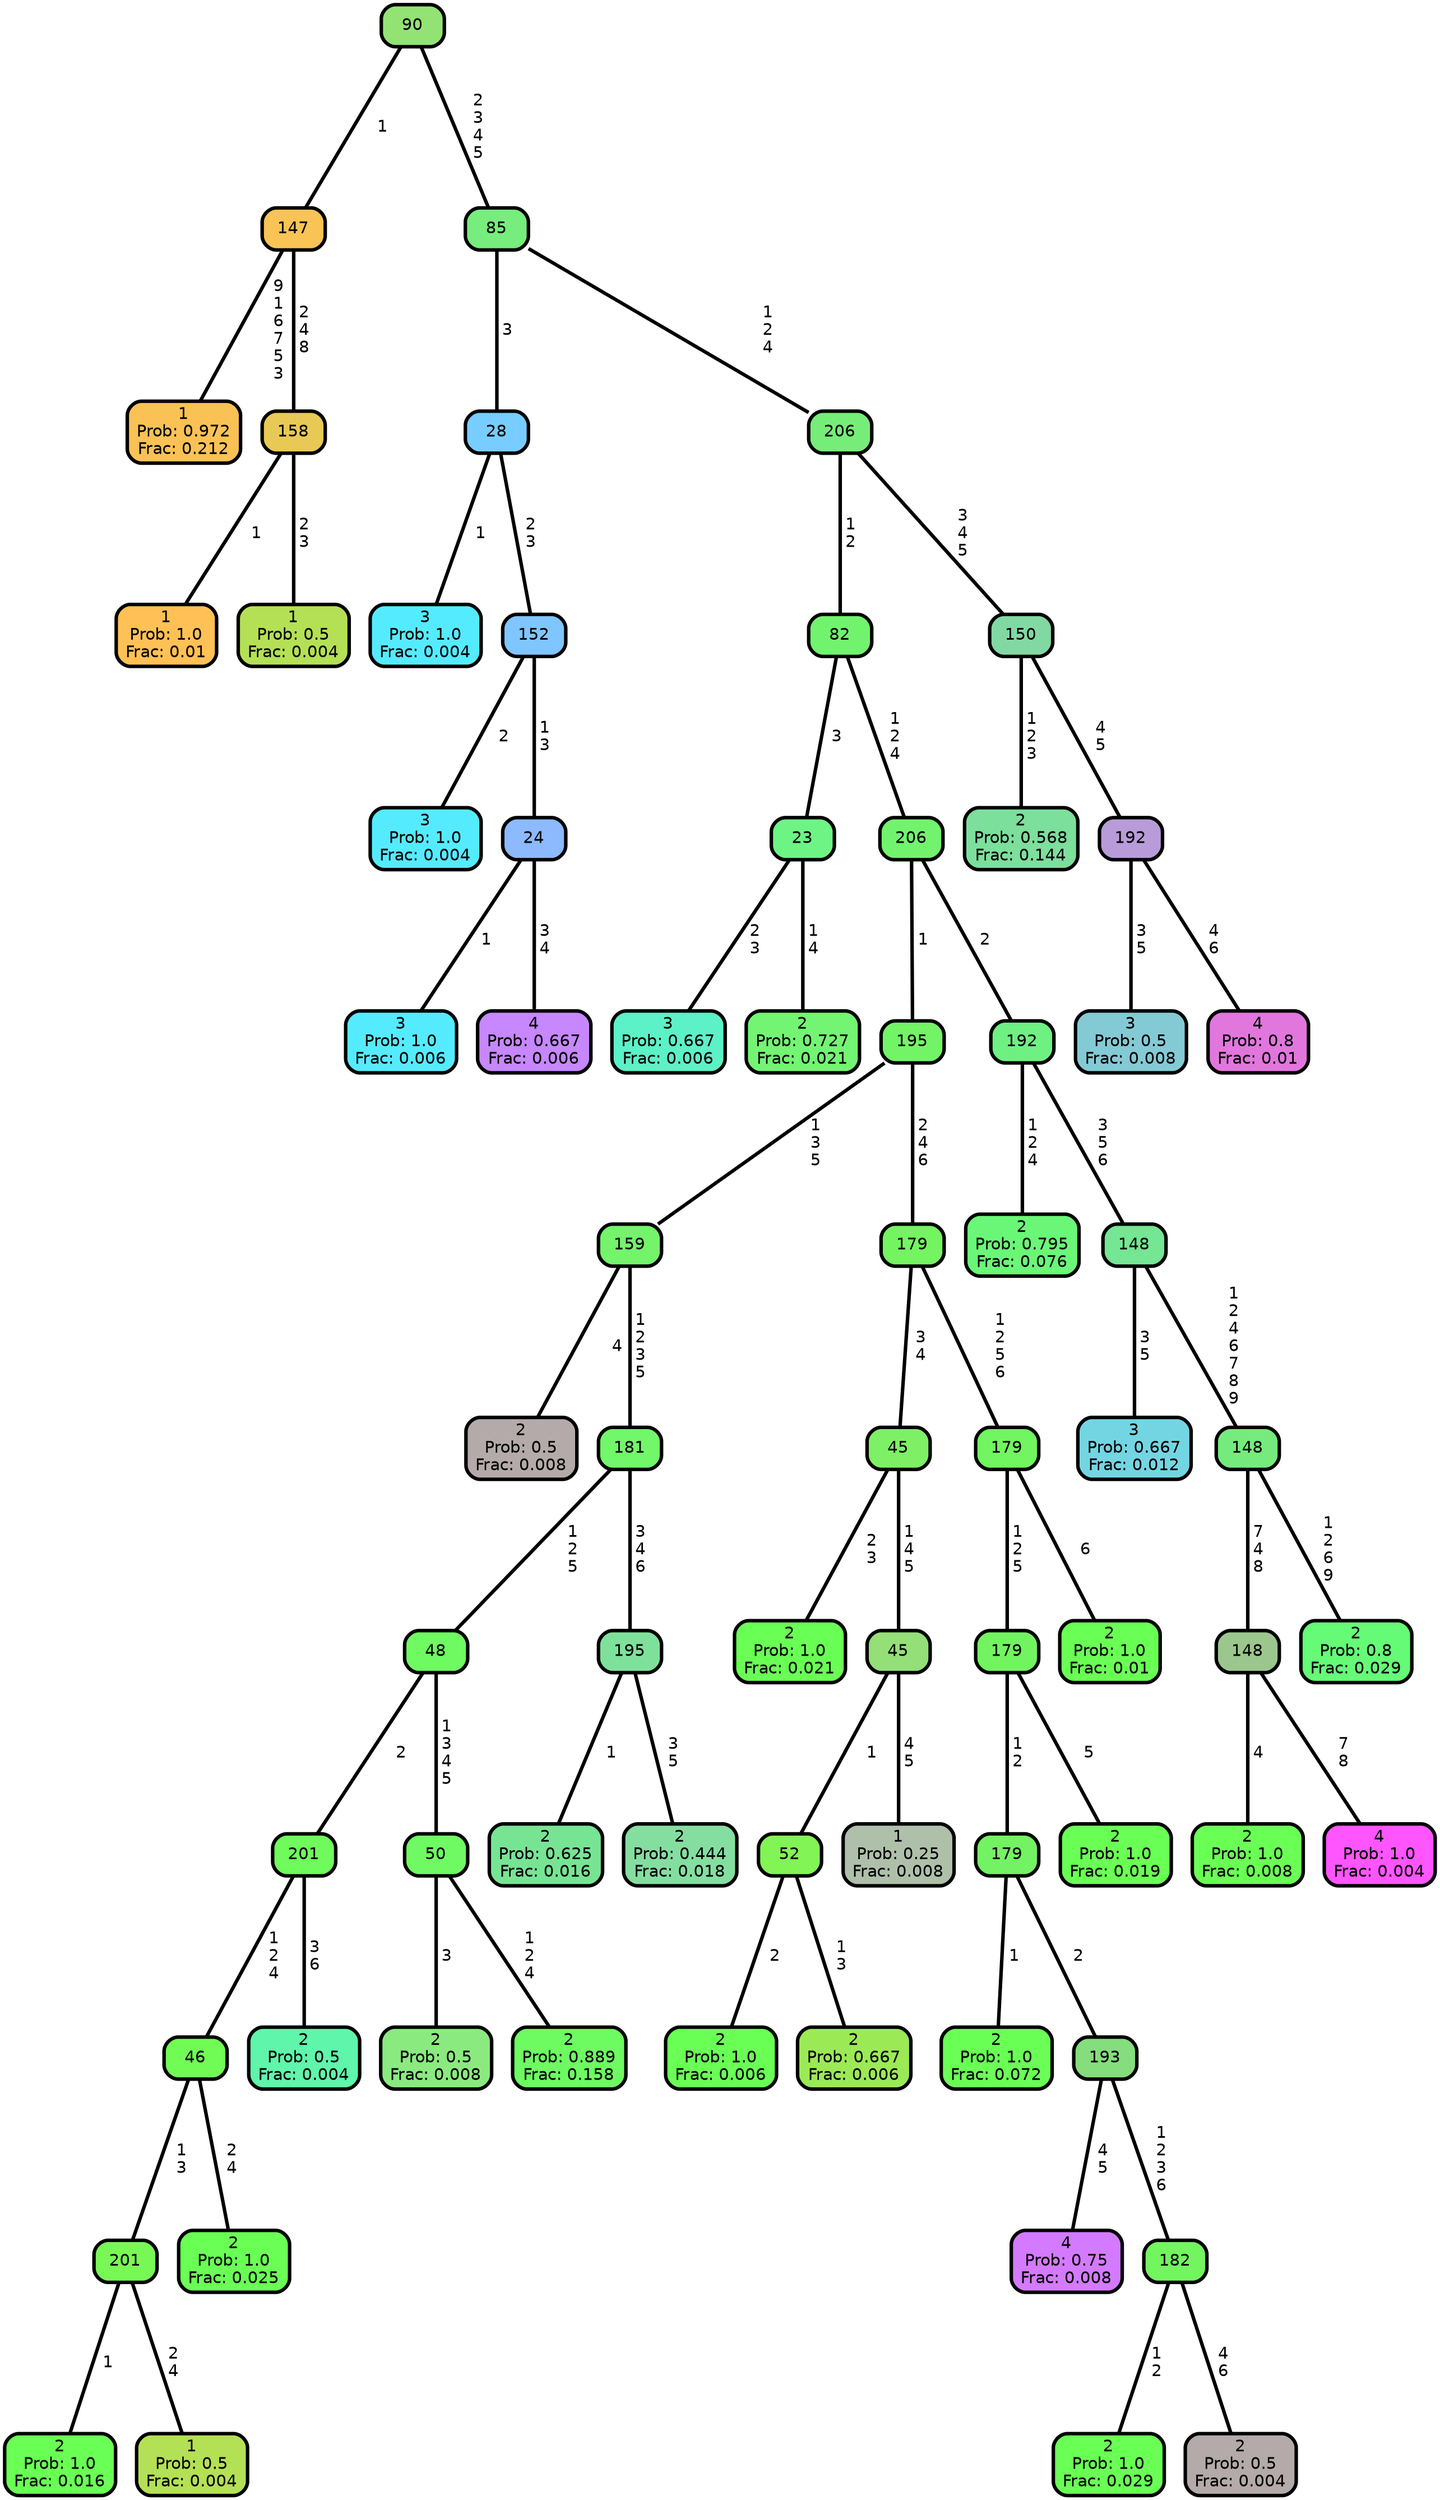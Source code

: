 graph Tree {
node [shape=box, style="filled, rounded",color="black",penwidth="3",fontcolor="black",                 fontname=helvetica] ;
graph [ranksep="0 equally", splines=straight,                 bgcolor=transparent, dpi=200] ;
edge [fontname=helvetica, color=black] ;
0 [label="1
Prob: 0.972
Frac: 0.212", fillcolor="#fac255"] ;
1 [label="147", fillcolor="#f9c355"] ;
2 [label="1
Prob: 1.0
Frac: 0.01", fillcolor="#ffc155"] ;
3 [label="158", fillcolor="#e9c955"] ;
4 [label="1
Prob: 0.5
Frac: 0.004", fillcolor="#b4e055"] ;
5 [label="90", fillcolor="#93e374"] ;
6 [label="3
Prob: 1.0
Frac: 0.004", fillcolor="#55ebff"] ;
7 [label="28", fillcolor="#77cdff"] ;
8 [label="3
Prob: 1.0
Frac: 0.004", fillcolor="#55ebff"] ;
9 [label="152", fillcolor="#7fc5ff"] ;
10 [label="3
Prob: 1.0
Frac: 0.006", fillcolor="#55ebff"] ;
11 [label="24", fillcolor="#8db9ff"] ;
12 [label="4
Prob: 0.667
Frac: 0.006", fillcolor="#c687ff"] ;
13 [label="85", fillcolor="#76ed7d"] ;
14 [label="3
Prob: 0.667
Frac: 0.006", fillcolor="#5cf1c6"] ;
15 [label="23", fillcolor="#6ef485"] ;
16 [label="2
Prob: 0.727
Frac: 0.021", fillcolor="#73f573"] ;
17 [label="82", fillcolor="#72f36e"] ;
18 [label="2
Prob: 0.5
Frac: 0.008", fillcolor="#b4aaaa"] ;
19 [label="159", fillcolor="#73f46b"] ;
20 [label="2
Prob: 1.0
Frac: 0.016", fillcolor="#6aff55"] ;
21 [label="201", fillcolor="#78f855"] ;
22 [label="1
Prob: 0.5
Frac: 0.004", fillcolor="#b4e055"] ;
23 [label="46", fillcolor="#70fc55"] ;
24 [label="2
Prob: 1.0
Frac: 0.025", fillcolor="#6aff55"] ;
25 [label="201", fillcolor="#6ffb5b"] ;
26 [label="2
Prob: 0.5
Frac: 0.004", fillcolor="#5ff5aa"] ;
27 [label="48", fillcolor="#6ffa61"] ;
28 [label="2
Prob: 0.5
Frac: 0.008", fillcolor="#8aea7f"] ;
29 [label="50", fillcolor="#6ffa63"] ;
30 [label="2
Prob: 0.889
Frac: 0.158", fillcolor="#6dfb61"] ;
31 [label="181", fillcolor="#71f769"] ;
32 [label="2
Prob: 0.625
Frac: 0.016", fillcolor="#77e494"] ;
33 [label="195", fillcolor="#7ee19b"] ;
34 [label="2
Prob: 0.444
Frac: 0.018", fillcolor="#84dea0"] ;
35 [label="195", fillcolor="#73f467"] ;
36 [label="2
Prob: 1.0
Frac: 0.021", fillcolor="#6aff55"] ;
37 [label="45", fillcolor="#7ef065"] ;
38 [label="2
Prob: 1.0
Frac: 0.006", fillcolor="#6aff55"] ;
39 [label="52", fillcolor="#82f455"] ;
40 [label="2
Prob: 0.667
Frac: 0.006", fillcolor="#9bea55"] ;
41 [label="45", fillcolor="#94df77"] ;
42 [label="1
Prob: 0.25
Frac: 0.008", fillcolor="#afc0aa"] ;
43 [label="179", fillcolor="#74f461"] ;
44 [label="2
Prob: 1.0
Frac: 0.072", fillcolor="#6aff55"] ;
45 [label="179", fillcolor="#73f263"] ;
46 [label="4
Prob: 0.75
Frac: 0.008", fillcolor="#d47aff"] ;
47 [label="193", fillcolor="#85dd7d"] ;
48 [label="2
Prob: 1.0
Frac: 0.029", fillcolor="#6aff55"] ;
49 [label="182", fillcolor="#72f55f"] ;
50 [label="2
Prob: 0.5
Frac: 0.004", fillcolor="#b4aaaa"] ;
51 [label="179", fillcolor="#72f461"] ;
52 [label="2
Prob: 1.0
Frac: 0.019", fillcolor="#6aff55"] ;
53 [label="179", fillcolor="#71f560"] ;
54 [label="2
Prob: 1.0
Frac: 0.01", fillcolor="#6aff55"] ;
55 [label="206", fillcolor="#72f36d"] ;
56 [label="2
Prob: 0.795
Frac: 0.076", fillcolor="#6af777"] ;
57 [label="192", fillcolor="#6ef083"] ;
58 [label="3
Prob: 0.667
Frac: 0.012", fillcolor="#74d5e2"] ;
59 [label="148", fillcolor="#75e693"] ;
60 [label="2
Prob: 1.0
Frac: 0.008", fillcolor="#6aff55"] ;
61 [label="148", fillcolor="#9bc68d"] ;
62 [label="4
Prob: 1.0
Frac: 0.004", fillcolor="#ff55ff"] ;
63 [label="148", fillcolor="#75eb7d"] ;
64 [label="2
Prob: 0.8
Frac: 0.029", fillcolor="#65fb77"] ;
65 [label="206", fillcolor="#76ed79"] ;
66 [label="2
Prob: 0.568
Frac: 0.144", fillcolor="#7cdf9c"] ;
67 [label="150", fillcolor="#82d8a2"] ;
68 [label="3
Prob: 0.5
Frac: 0.008", fillcolor="#84cad4"] ;
69 [label="192", fillcolor="#b89cd9"] ;
70 [label="4
Prob: 0.8
Frac: 0.01", fillcolor="#e177dd"] ;
1 -- 0 [label=" 9\n 1\n 6\n 7\n 5\n 3",penwidth=3] ;
1 -- 3 [label=" 2\n 4\n 8",penwidth=3] ;
3 -- 2 [label=" 1",penwidth=3] ;
3 -- 4 [label=" 2\n 3",penwidth=3] ;
5 -- 1 [label=" 1",penwidth=3] ;
5 -- 13 [label=" 2\n 3\n 4\n 5",penwidth=3] ;
7 -- 6 [label=" 1",penwidth=3] ;
7 -- 9 [label=" 2\n 3",penwidth=3] ;
9 -- 8 [label=" 2",penwidth=3] ;
9 -- 11 [label=" 1\n 3",penwidth=3] ;
11 -- 10 [label=" 1",penwidth=3] ;
11 -- 12 [label=" 3\n 4",penwidth=3] ;
13 -- 7 [label=" 3",penwidth=3] ;
13 -- 65 [label=" 1\n 2\n 4",penwidth=3] ;
15 -- 14 [label=" 2\n 3",penwidth=3] ;
15 -- 16 [label=" 1\n 4",penwidth=3] ;
17 -- 15 [label=" 3",penwidth=3] ;
17 -- 55 [label=" 1\n 2\n 4",penwidth=3] ;
19 -- 18 [label=" 4",penwidth=3] ;
19 -- 31 [label=" 1\n 2\n 3\n 5",penwidth=3] ;
21 -- 20 [label=" 1",penwidth=3] ;
21 -- 22 [label=" 2\n 4",penwidth=3] ;
23 -- 21 [label=" 1\n 3",penwidth=3] ;
23 -- 24 [label=" 2\n 4",penwidth=3] ;
25 -- 23 [label=" 1\n 2\n 4",penwidth=3] ;
25 -- 26 [label=" 3\n 6",penwidth=3] ;
27 -- 25 [label=" 2",penwidth=3] ;
27 -- 29 [label=" 1\n 3\n 4\n 5",penwidth=3] ;
29 -- 28 [label=" 3",penwidth=3] ;
29 -- 30 [label=" 1\n 2\n 4",penwidth=3] ;
31 -- 27 [label=" 1\n 2\n 5",penwidth=3] ;
31 -- 33 [label=" 3\n 4\n 6",penwidth=3] ;
33 -- 32 [label=" 1",penwidth=3] ;
33 -- 34 [label=" 3\n 5",penwidth=3] ;
35 -- 19 [label=" 1\n 3\n 5",penwidth=3] ;
35 -- 43 [label=" 2\n 4\n 6",penwidth=3] ;
37 -- 36 [label=" 2\n 3",penwidth=3] ;
37 -- 41 [label=" 1\n 4\n 5",penwidth=3] ;
39 -- 38 [label=" 2",penwidth=3] ;
39 -- 40 [label=" 1\n 3",penwidth=3] ;
41 -- 39 [label=" 1",penwidth=3] ;
41 -- 42 [label=" 4\n 5",penwidth=3] ;
43 -- 37 [label=" 3\n 4",penwidth=3] ;
43 -- 53 [label=" 1\n 2\n 5\n 6",penwidth=3] ;
45 -- 44 [label=" 1",penwidth=3] ;
45 -- 47 [label=" 2",penwidth=3] ;
47 -- 46 [label=" 4\n 5",penwidth=3] ;
47 -- 49 [label=" 1\n 2\n 3\n 6",penwidth=3] ;
49 -- 48 [label=" 1\n 2",penwidth=3] ;
49 -- 50 [label=" 4\n 6",penwidth=3] ;
51 -- 45 [label=" 1\n 2",penwidth=3] ;
51 -- 52 [label=" 5",penwidth=3] ;
53 -- 51 [label=" 1\n 2\n 5",penwidth=3] ;
53 -- 54 [label=" 6",penwidth=3] ;
55 -- 35 [label=" 1",penwidth=3] ;
55 -- 57 [label=" 2",penwidth=3] ;
57 -- 56 [label=" 1\n 2\n 4",penwidth=3] ;
57 -- 59 [label=" 3\n 5\n 6",penwidth=3] ;
59 -- 58 [label=" 3\n 5",penwidth=3] ;
59 -- 63 [label=" 1\n 2\n 4\n 6\n 7\n 8\n 9",penwidth=3] ;
61 -- 60 [label=" 4",penwidth=3] ;
61 -- 62 [label=" 7\n 8",penwidth=3] ;
63 -- 61 [label=" 7\n 4\n 8",penwidth=3] ;
63 -- 64 [label=" 1\n 2\n 6\n 9",penwidth=3] ;
65 -- 17 [label=" 1\n 2",penwidth=3] ;
65 -- 67 [label=" 3\n 4\n 5",penwidth=3] ;
67 -- 66 [label=" 1\n 2\n 3",penwidth=3] ;
67 -- 69 [label=" 4\n 5",penwidth=3] ;
69 -- 68 [label=" 3\n 5",penwidth=3] ;
69 -- 70 [label=" 4\n 6",penwidth=3] ;
{rank = same;}}